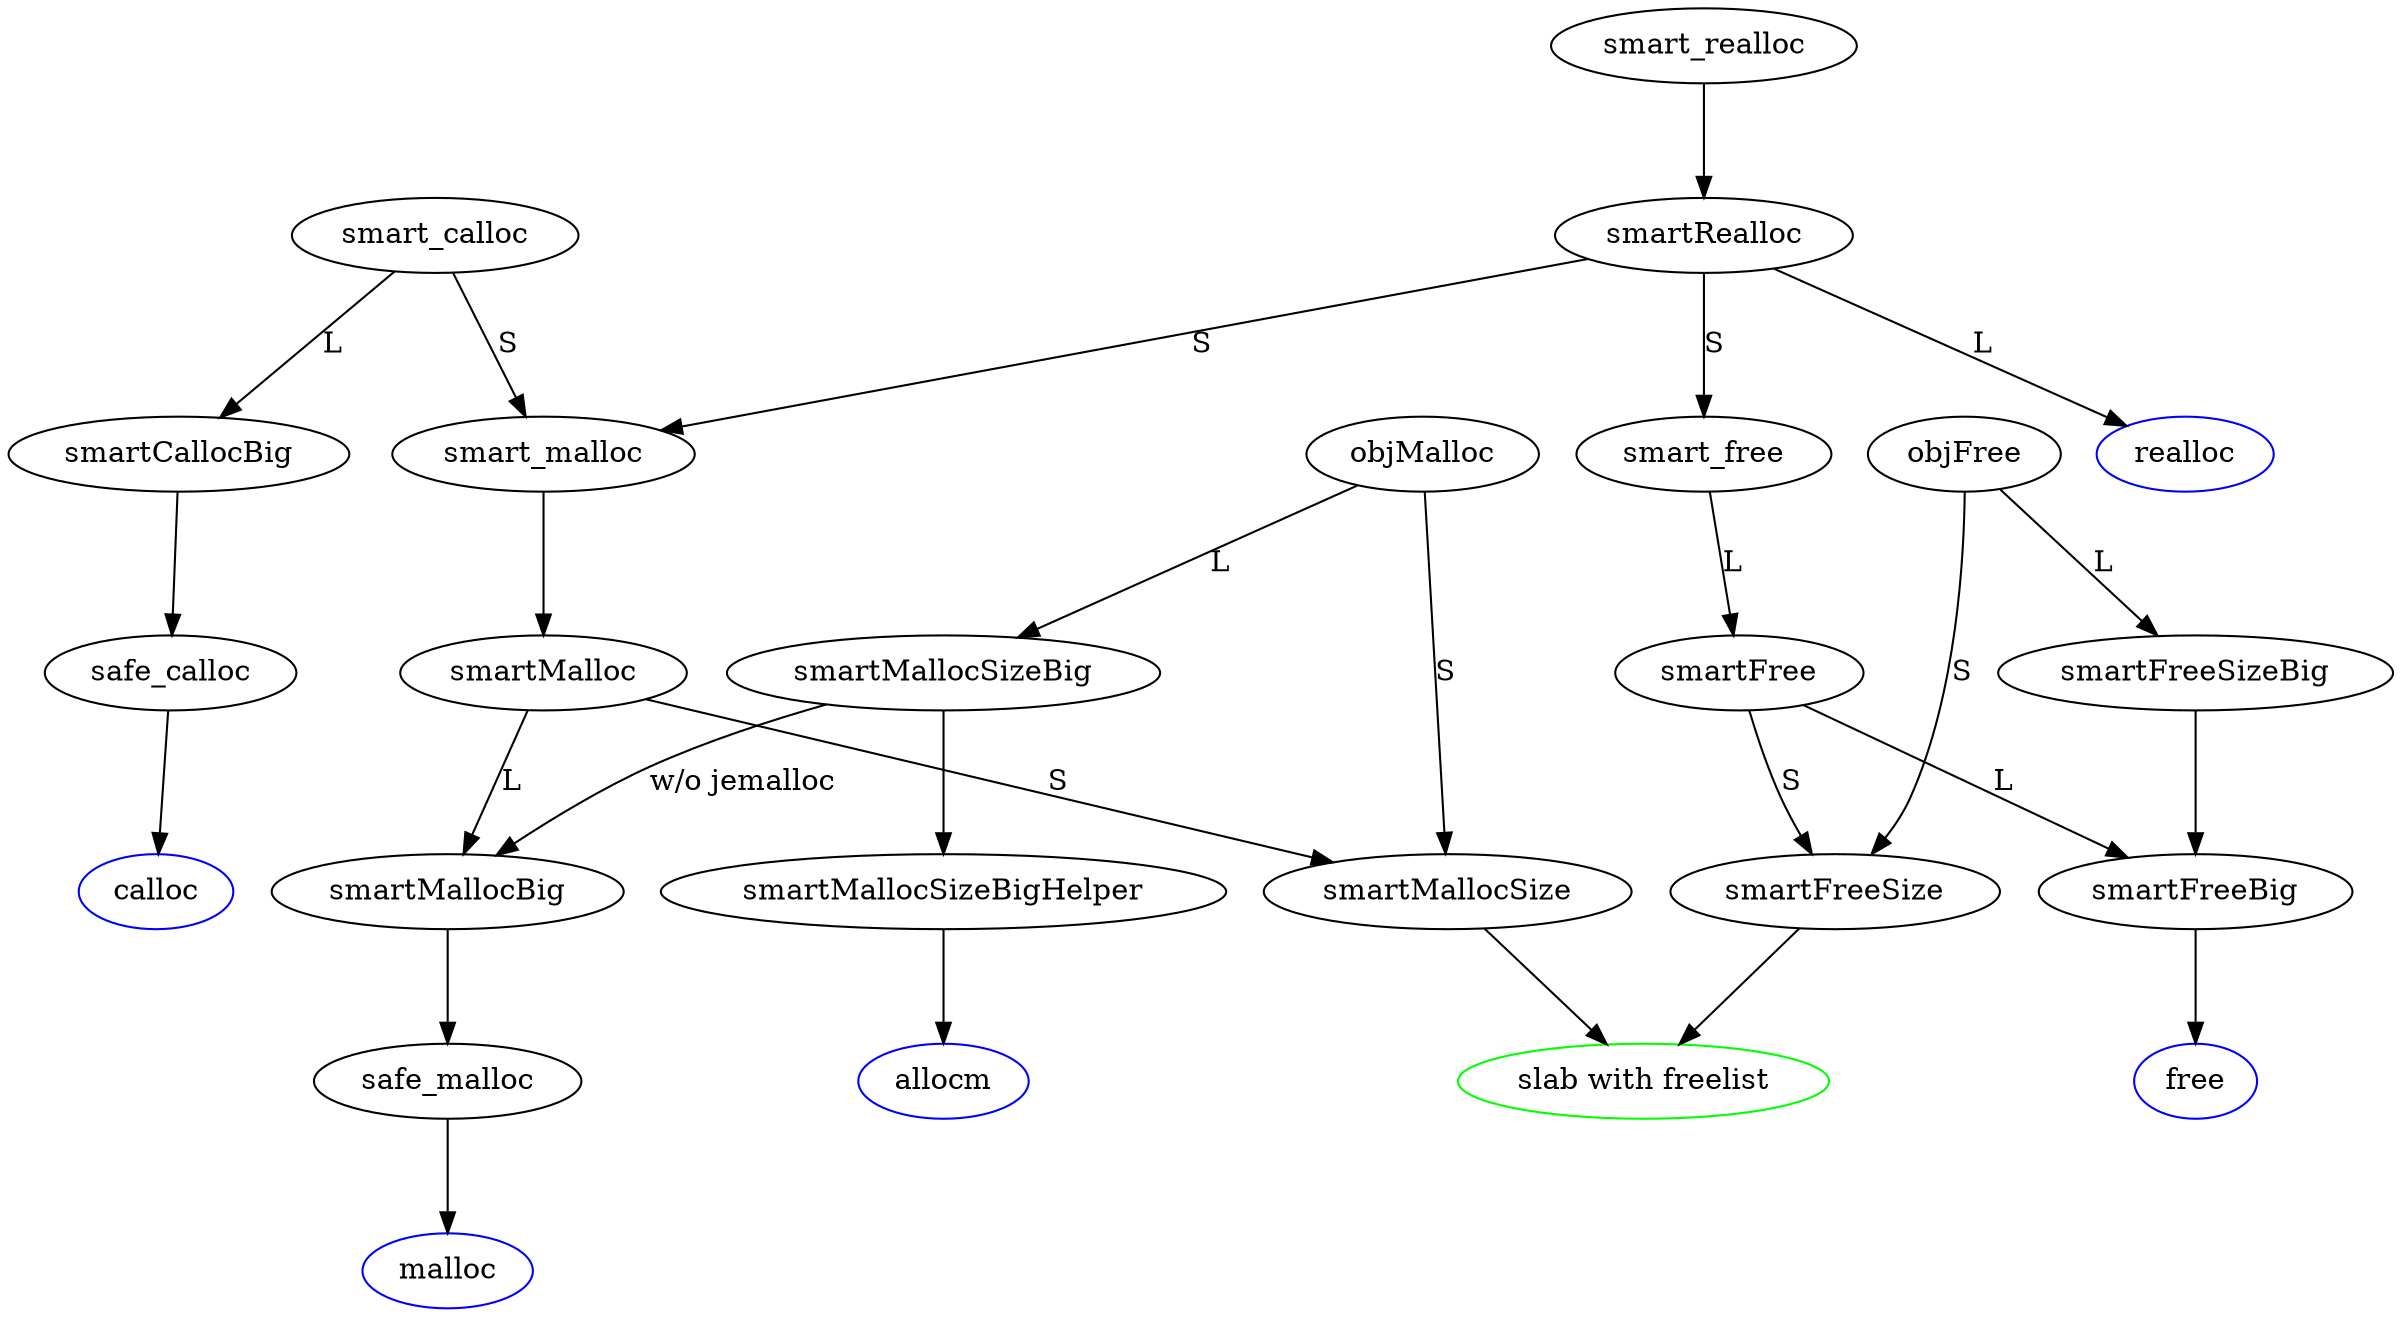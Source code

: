 digraph G {
    ranksep=0.75;
    {
        smart_calloc;
        smartCallocBig;
        safe_calloc;
        
        smart_malloc;
        smartMalloc;
        smartMallocBig;
        safe_malloc;
        smartMallocSize;
        smartMallocSizeBig;
        objMalloc;

        smart_realloc;
        smartRealloc;

        smart_free;
        smartFree;
        smartFreeBig;
        smartFreeSize;
        smartFreeSizeBig;
        objFree;

        malloc [color=blue];
        allocm [color=blue];
        free [color=blue];
        realloc [color=blue];
        calloc [color=blue];

        slab_freelist [color=green][label="slab with freelist"];
        
        smart_calloc -> smart_malloc [label="S"];
        smart_calloc -> smartCallocBig [label="L"];
        smartCallocBig -> safe_calloc -> calloc;

        smart_malloc -> smartMalloc;
        smartMalloc -> smartMallocBig [label="L"];
        smartMallocBig -> safe_malloc -> malloc;
        smartMalloc -> smartMallocSize [label="S"];
        objMalloc -> smartMallocSize [label="S"];
        objMalloc -> smartMallocSizeBig [label="L"];
        smartMallocSizeBig -> smartMallocSizeBigHelper -> allocm;
        smartMallocSize -> slab_freelist;
        smartMallocSizeBig -> smartMallocBig [label="w/o jemalloc"];

        smart_realloc -> smartRealloc;
        smartRealloc -> smart_malloc [label="S"];
        smartRealloc -> smart_free [label="S"];
        smartRealloc -> realloc [label="L"];

        objFree -> smartFreeSize [label="S"];
        objFree -> smartFreeSizeBig [label="L"];
        smartFreeSizeBig -> smartFreeBig;
        smart_free -> smartFree -> smartFreeBig [label="L"];
        smartFreeBig -> free;
        smartFree -> smartFreeSize [label="S"];
        smartFreeSize -> slab_freelist;
    }
}
